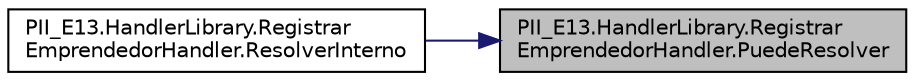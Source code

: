 digraph "PII_E13.HandlerLibrary.RegistrarEmprendedorHandler.PuedeResolver"
{
 // INTERACTIVE_SVG=YES
 // LATEX_PDF_SIZE
  edge [fontname="Helvetica",fontsize="10",labelfontname="Helvetica",labelfontsize="10"];
  node [fontname="Helvetica",fontsize="10",shape=record];
  rankdir="RL";
  Node1 [label="PII_E13.HandlerLibrary.Registrar\lEmprendedorHandler.PuedeResolver",height=0.2,width=0.4,color="black", fillcolor="grey75", style="filled", fontcolor="black",tooltip="Determina si este \"handler\" puede procesar el mensaje."];
  Node1 -> Node2 [dir="back",color="midnightblue",fontsize="10",style="solid",fontname="Helvetica"];
  Node2 [label="PII_E13.HandlerLibrary.Registrar\lEmprendedorHandler.ResolverInterno",height=0.2,width=0.4,color="black", fillcolor="white", style="filled",URL="$classPII__E13_1_1HandlerLibrary_1_1RegistrarEmprendedorHandler.html#a62da6402a029bdceabf36b8f4040ec24",tooltip="La clase procesa el mensaje y retorna true o no lo procesa y retorna false."];
}

